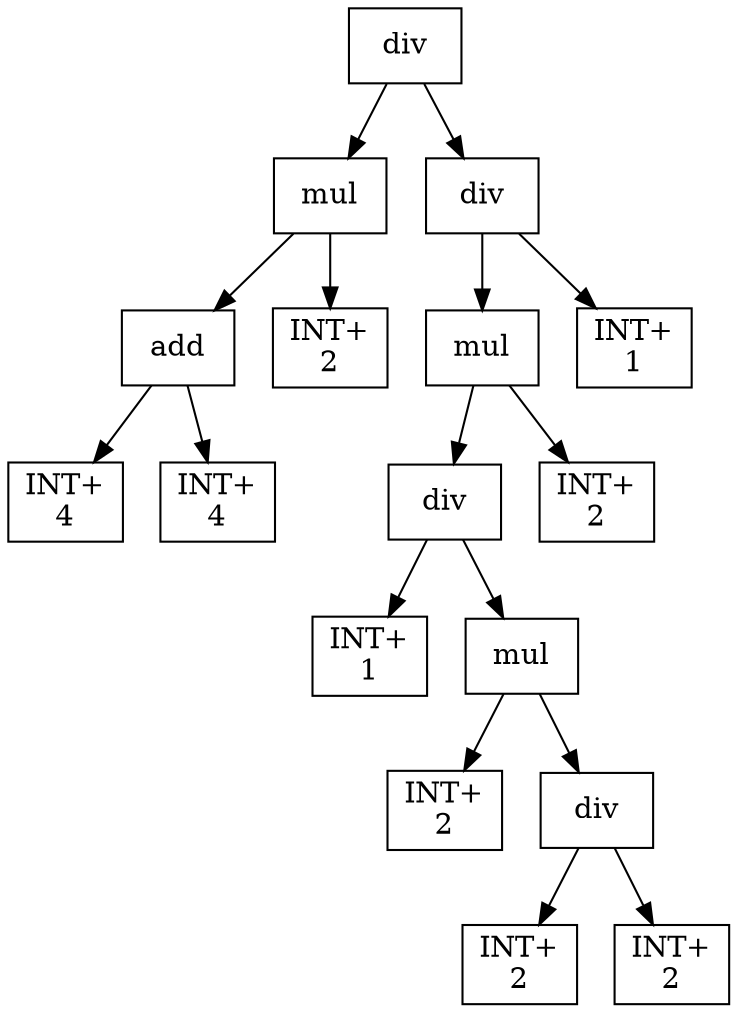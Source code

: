digraph expr {
  node [shape=box];
  n1 [label="div"];
  n2 [label="mul"];
  n3 [label="add"];
  n4 [label="INT+\n4"];
  n5 [label="INT+\n4"];
  n3 -> n4;
  n3 -> n5;
  n6 [label="INT+\n2"];
  n2 -> n3;
  n2 -> n6;
  n7 [label="div"];
  n8 [label="mul"];
  n9 [label="div"];
  n10 [label="INT+\n1"];
  n11 [label="mul"];
  n12 [label="INT+\n2"];
  n13 [label="div"];
  n14 [label="INT+\n2"];
  n15 [label="INT+\n2"];
  n13 -> n14;
  n13 -> n15;
  n11 -> n12;
  n11 -> n13;
  n9 -> n10;
  n9 -> n11;
  n16 [label="INT+\n2"];
  n8 -> n9;
  n8 -> n16;
  n17 [label="INT+\n1"];
  n7 -> n8;
  n7 -> n17;
  n1 -> n2;
  n1 -> n7;
}